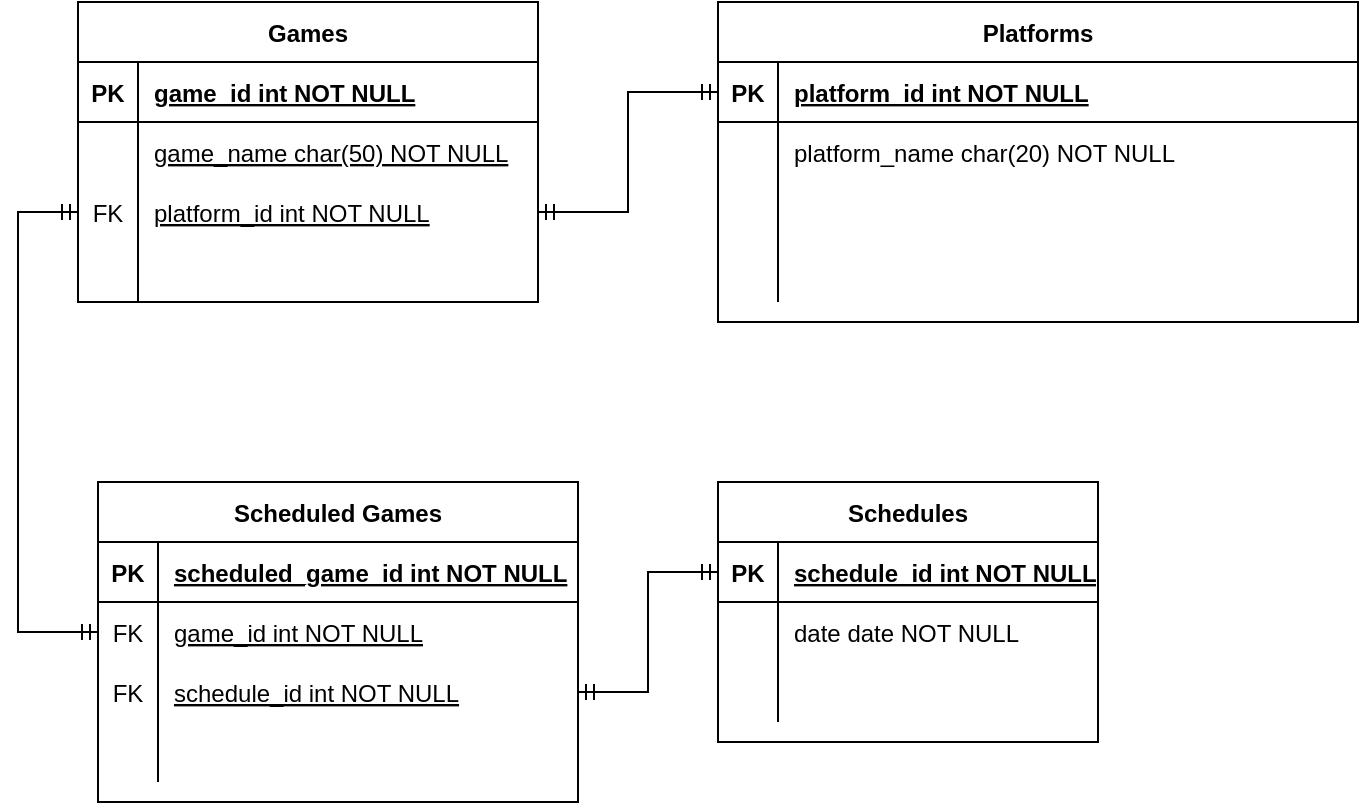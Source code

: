 <mxfile version="16.6.1" type="device"><diagram id="R2lEEEUBdFMjLlhIrx00" name="Page-1"><mxGraphModel dx="1178" dy="651" grid="1" gridSize="10" guides="1" tooltips="1" connect="1" arrows="1" fold="1" page="1" pageScale="1" pageWidth="850" pageHeight="1100" math="0" shadow="0" extFonts="Permanent Marker^https://fonts.googleapis.com/css?family=Permanent+Marker"><root><mxCell id="0"/><mxCell id="1" parent="0"/><mxCell id="BDnQ9S-b8BYrk667o2lY-1" value="Games" style="shape=table;startSize=30;container=1;collapsible=1;childLayout=tableLayout;fixedRows=1;rowLines=0;fontStyle=1;align=center;resizeLast=1;" vertex="1" parent="1"><mxGeometry x="150" y="490" width="230" height="150" as="geometry"/></mxCell><mxCell id="BDnQ9S-b8BYrk667o2lY-2" value="" style="shape=tableRow;horizontal=0;startSize=0;swimlaneHead=0;swimlaneBody=0;fillColor=none;collapsible=0;dropTarget=0;points=[[0,0.5],[1,0.5]];portConstraint=eastwest;top=0;left=0;right=0;bottom=1;" vertex="1" parent="BDnQ9S-b8BYrk667o2lY-1"><mxGeometry y="30" width="230" height="30" as="geometry"/></mxCell><mxCell id="BDnQ9S-b8BYrk667o2lY-3" value="PK" style="shape=partialRectangle;connectable=0;fillColor=none;top=0;left=0;bottom=0;right=0;fontStyle=1;overflow=hidden;" vertex="1" parent="BDnQ9S-b8BYrk667o2lY-2"><mxGeometry width="30" height="30" as="geometry"><mxRectangle width="30" height="30" as="alternateBounds"/></mxGeometry></mxCell><mxCell id="BDnQ9S-b8BYrk667o2lY-4" value="game_id int NOT NULL" style="shape=partialRectangle;connectable=0;fillColor=none;top=0;left=0;bottom=0;right=0;align=left;spacingLeft=6;fontStyle=5;overflow=hidden;" vertex="1" parent="BDnQ9S-b8BYrk667o2lY-2"><mxGeometry x="30" width="200" height="30" as="geometry"><mxRectangle width="200" height="30" as="alternateBounds"/></mxGeometry></mxCell><mxCell id="BDnQ9S-b8BYrk667o2lY-5" value="" style="shape=tableRow;horizontal=0;startSize=0;swimlaneHead=0;swimlaneBody=0;fillColor=none;collapsible=0;dropTarget=0;points=[[0,0.5],[1,0.5]];portConstraint=eastwest;top=0;left=0;right=0;bottom=0;" vertex="1" parent="BDnQ9S-b8BYrk667o2lY-1"><mxGeometry y="60" width="230" height="30" as="geometry"/></mxCell><mxCell id="BDnQ9S-b8BYrk667o2lY-6" value="" style="shape=partialRectangle;connectable=0;fillColor=none;top=0;left=0;bottom=0;right=0;editable=1;overflow=hidden;" vertex="1" parent="BDnQ9S-b8BYrk667o2lY-5"><mxGeometry width="30" height="30" as="geometry"><mxRectangle width="30" height="30" as="alternateBounds"/></mxGeometry></mxCell><mxCell id="BDnQ9S-b8BYrk667o2lY-7" value="game_name char(50) NOT NULL" style="shape=partialRectangle;connectable=0;fillColor=none;top=0;left=0;bottom=0;right=0;align=left;spacingLeft=6;overflow=hidden;fontStyle=4" vertex="1" parent="BDnQ9S-b8BYrk667o2lY-5"><mxGeometry x="30" width="200" height="30" as="geometry"><mxRectangle width="200" height="30" as="alternateBounds"/></mxGeometry></mxCell><mxCell id="BDnQ9S-b8BYrk667o2lY-8" value="" style="shape=tableRow;horizontal=0;startSize=0;swimlaneHead=0;swimlaneBody=0;fillColor=none;collapsible=0;dropTarget=0;points=[[0,0.5],[1,0.5]];portConstraint=eastwest;top=0;left=0;right=0;bottom=0;" vertex="1" parent="BDnQ9S-b8BYrk667o2lY-1"><mxGeometry y="90" width="230" height="30" as="geometry"/></mxCell><mxCell id="BDnQ9S-b8BYrk667o2lY-9" value="FK" style="shape=partialRectangle;connectable=0;fillColor=none;top=0;left=0;bottom=0;right=0;editable=1;overflow=hidden;" vertex="1" parent="BDnQ9S-b8BYrk667o2lY-8"><mxGeometry width="30" height="30" as="geometry"><mxRectangle width="30" height="30" as="alternateBounds"/></mxGeometry></mxCell><mxCell id="BDnQ9S-b8BYrk667o2lY-10" value="platform_id int NOT NULL" style="shape=partialRectangle;connectable=0;fillColor=none;top=0;left=0;bottom=0;right=0;align=left;spacingLeft=6;overflow=hidden;fontStyle=4" vertex="1" parent="BDnQ9S-b8BYrk667o2lY-8"><mxGeometry x="30" width="200" height="30" as="geometry"><mxRectangle width="200" height="30" as="alternateBounds"/></mxGeometry></mxCell><mxCell id="BDnQ9S-b8BYrk667o2lY-11" value="" style="shape=tableRow;horizontal=0;startSize=0;swimlaneHead=0;swimlaneBody=0;fillColor=none;collapsible=0;dropTarget=0;points=[[0,0.5],[1,0.5]];portConstraint=eastwest;top=0;left=0;right=0;bottom=0;" vertex="1" parent="BDnQ9S-b8BYrk667o2lY-1"><mxGeometry y="120" width="230" height="30" as="geometry"/></mxCell><mxCell id="BDnQ9S-b8BYrk667o2lY-12" value="" style="shape=partialRectangle;connectable=0;fillColor=none;top=0;left=0;bottom=0;right=0;editable=1;overflow=hidden;" vertex="1" parent="BDnQ9S-b8BYrk667o2lY-11"><mxGeometry width="30" height="30" as="geometry"><mxRectangle width="30" height="30" as="alternateBounds"/></mxGeometry></mxCell><mxCell id="BDnQ9S-b8BYrk667o2lY-13" value="" style="shape=partialRectangle;connectable=0;fillColor=none;top=0;left=0;bottom=0;right=0;align=left;spacingLeft=6;overflow=hidden;" vertex="1" parent="BDnQ9S-b8BYrk667o2lY-11"><mxGeometry x="30" width="200" height="30" as="geometry"><mxRectangle width="200" height="30" as="alternateBounds"/></mxGeometry></mxCell><mxCell id="BDnQ9S-b8BYrk667o2lY-14" value="Platforms" style="shape=table;startSize=30;container=1;collapsible=1;childLayout=tableLayout;fixedRows=1;rowLines=0;fontStyle=1;align=center;resizeLast=1;" vertex="1" parent="1"><mxGeometry x="470" y="490" width="320" height="160" as="geometry"/></mxCell><mxCell id="BDnQ9S-b8BYrk667o2lY-15" value="" style="shape=tableRow;horizontal=0;startSize=0;swimlaneHead=0;swimlaneBody=0;fillColor=none;collapsible=0;dropTarget=0;points=[[0,0.5],[1,0.5]];portConstraint=eastwest;top=0;left=0;right=0;bottom=1;" vertex="1" parent="BDnQ9S-b8BYrk667o2lY-14"><mxGeometry y="30" width="320" height="30" as="geometry"/></mxCell><mxCell id="BDnQ9S-b8BYrk667o2lY-16" value="PK" style="shape=partialRectangle;connectable=0;fillColor=none;top=0;left=0;bottom=0;right=0;fontStyle=1;overflow=hidden;" vertex="1" parent="BDnQ9S-b8BYrk667o2lY-15"><mxGeometry width="30" height="30" as="geometry"><mxRectangle width="30" height="30" as="alternateBounds"/></mxGeometry></mxCell><mxCell id="BDnQ9S-b8BYrk667o2lY-17" value="platform_id int NOT NULL" style="shape=partialRectangle;connectable=0;fillColor=none;top=0;left=0;bottom=0;right=0;align=left;spacingLeft=6;fontStyle=5;overflow=hidden;" vertex="1" parent="BDnQ9S-b8BYrk667o2lY-15"><mxGeometry x="30" width="290" height="30" as="geometry"><mxRectangle width="290" height="30" as="alternateBounds"/></mxGeometry></mxCell><mxCell id="BDnQ9S-b8BYrk667o2lY-18" value="" style="shape=tableRow;horizontal=0;startSize=0;swimlaneHead=0;swimlaneBody=0;fillColor=none;collapsible=0;dropTarget=0;points=[[0,0.5],[1,0.5]];portConstraint=eastwest;top=0;left=0;right=0;bottom=0;" vertex="1" parent="BDnQ9S-b8BYrk667o2lY-14"><mxGeometry y="60" width="320" height="30" as="geometry"/></mxCell><mxCell id="BDnQ9S-b8BYrk667o2lY-19" value="" style="shape=partialRectangle;connectable=0;fillColor=none;top=0;left=0;bottom=0;right=0;editable=1;overflow=hidden;" vertex="1" parent="BDnQ9S-b8BYrk667o2lY-18"><mxGeometry width="30" height="30" as="geometry"><mxRectangle width="30" height="30" as="alternateBounds"/></mxGeometry></mxCell><mxCell id="BDnQ9S-b8BYrk667o2lY-20" value="platform_name char(20) NOT NULL" style="shape=partialRectangle;connectable=0;fillColor=none;top=0;left=0;bottom=0;right=0;align=left;spacingLeft=6;overflow=hidden;" vertex="1" parent="BDnQ9S-b8BYrk667o2lY-18"><mxGeometry x="30" width="290" height="30" as="geometry"><mxRectangle width="290" height="30" as="alternateBounds"/></mxGeometry></mxCell><mxCell id="BDnQ9S-b8BYrk667o2lY-21" value="" style="shape=tableRow;horizontal=0;startSize=0;swimlaneHead=0;swimlaneBody=0;fillColor=none;collapsible=0;dropTarget=0;points=[[0,0.5],[1,0.5]];portConstraint=eastwest;top=0;left=0;right=0;bottom=0;" vertex="1" parent="BDnQ9S-b8BYrk667o2lY-14"><mxGeometry y="90" width="320" height="30" as="geometry"/></mxCell><mxCell id="BDnQ9S-b8BYrk667o2lY-22" value="" style="shape=partialRectangle;connectable=0;fillColor=none;top=0;left=0;bottom=0;right=0;editable=1;overflow=hidden;" vertex="1" parent="BDnQ9S-b8BYrk667o2lY-21"><mxGeometry width="30" height="30" as="geometry"><mxRectangle width="30" height="30" as="alternateBounds"/></mxGeometry></mxCell><mxCell id="BDnQ9S-b8BYrk667o2lY-23" value="" style="shape=partialRectangle;connectable=0;fillColor=none;top=0;left=0;bottom=0;right=0;align=left;spacingLeft=6;overflow=hidden;" vertex="1" parent="BDnQ9S-b8BYrk667o2lY-21"><mxGeometry x="30" width="290" height="30" as="geometry"><mxRectangle width="290" height="30" as="alternateBounds"/></mxGeometry></mxCell><mxCell id="BDnQ9S-b8BYrk667o2lY-24" value="" style="shape=tableRow;horizontal=0;startSize=0;swimlaneHead=0;swimlaneBody=0;fillColor=none;collapsible=0;dropTarget=0;points=[[0,0.5],[1,0.5]];portConstraint=eastwest;top=0;left=0;right=0;bottom=0;" vertex="1" parent="BDnQ9S-b8BYrk667o2lY-14"><mxGeometry y="120" width="320" height="30" as="geometry"/></mxCell><mxCell id="BDnQ9S-b8BYrk667o2lY-25" value="" style="shape=partialRectangle;connectable=0;fillColor=none;top=0;left=0;bottom=0;right=0;editable=1;overflow=hidden;" vertex="1" parent="BDnQ9S-b8BYrk667o2lY-24"><mxGeometry width="30" height="30" as="geometry"><mxRectangle width="30" height="30" as="alternateBounds"/></mxGeometry></mxCell><mxCell id="BDnQ9S-b8BYrk667o2lY-26" value="" style="shape=partialRectangle;connectable=0;fillColor=none;top=0;left=0;bottom=0;right=0;align=left;spacingLeft=6;overflow=hidden;" vertex="1" parent="BDnQ9S-b8BYrk667o2lY-24"><mxGeometry x="30" width="290" height="30" as="geometry"><mxRectangle width="290" height="30" as="alternateBounds"/></mxGeometry></mxCell><mxCell id="BDnQ9S-b8BYrk667o2lY-27" value="Schedules" style="shape=table;startSize=30;container=1;collapsible=1;childLayout=tableLayout;fixedRows=1;rowLines=0;fontStyle=1;align=center;resizeLast=1;" vertex="1" parent="1"><mxGeometry x="470" y="730" width="190" height="130" as="geometry"/></mxCell><mxCell id="BDnQ9S-b8BYrk667o2lY-28" value="" style="shape=tableRow;horizontal=0;startSize=0;swimlaneHead=0;swimlaneBody=0;fillColor=none;collapsible=0;dropTarget=0;points=[[0,0.5],[1,0.5]];portConstraint=eastwest;top=0;left=0;right=0;bottom=1;" vertex="1" parent="BDnQ9S-b8BYrk667o2lY-27"><mxGeometry y="30" width="190" height="30" as="geometry"/></mxCell><mxCell id="BDnQ9S-b8BYrk667o2lY-29" value="PK" style="shape=partialRectangle;connectable=0;fillColor=none;top=0;left=0;bottom=0;right=0;fontStyle=1;overflow=hidden;" vertex="1" parent="BDnQ9S-b8BYrk667o2lY-28"><mxGeometry width="30" height="30" as="geometry"><mxRectangle width="30" height="30" as="alternateBounds"/></mxGeometry></mxCell><mxCell id="BDnQ9S-b8BYrk667o2lY-30" value="schedule_id int NOT NULL" style="shape=partialRectangle;connectable=0;fillColor=none;top=0;left=0;bottom=0;right=0;align=left;spacingLeft=6;fontStyle=5;overflow=hidden;" vertex="1" parent="BDnQ9S-b8BYrk667o2lY-28"><mxGeometry x="30" width="160" height="30" as="geometry"><mxRectangle width="160" height="30" as="alternateBounds"/></mxGeometry></mxCell><mxCell id="BDnQ9S-b8BYrk667o2lY-31" value="" style="shape=tableRow;horizontal=0;startSize=0;swimlaneHead=0;swimlaneBody=0;fillColor=none;collapsible=0;dropTarget=0;points=[[0,0.5],[1,0.5]];portConstraint=eastwest;top=0;left=0;right=0;bottom=0;" vertex="1" parent="BDnQ9S-b8BYrk667o2lY-27"><mxGeometry y="60" width="190" height="30" as="geometry"/></mxCell><mxCell id="BDnQ9S-b8BYrk667o2lY-32" value="" style="shape=partialRectangle;connectable=0;fillColor=none;top=0;left=0;bottom=0;right=0;editable=1;overflow=hidden;" vertex="1" parent="BDnQ9S-b8BYrk667o2lY-31"><mxGeometry width="30" height="30" as="geometry"><mxRectangle width="30" height="30" as="alternateBounds"/></mxGeometry></mxCell><mxCell id="BDnQ9S-b8BYrk667o2lY-33" value="date date NOT NULL" style="shape=partialRectangle;connectable=0;fillColor=none;top=0;left=0;bottom=0;right=0;align=left;spacingLeft=6;overflow=hidden;" vertex="1" parent="BDnQ9S-b8BYrk667o2lY-31"><mxGeometry x="30" width="160" height="30" as="geometry"><mxRectangle width="160" height="30" as="alternateBounds"/></mxGeometry></mxCell><mxCell id="BDnQ9S-b8BYrk667o2lY-34" value="" style="shape=tableRow;horizontal=0;startSize=0;swimlaneHead=0;swimlaneBody=0;fillColor=none;collapsible=0;dropTarget=0;points=[[0,0.5],[1,0.5]];portConstraint=eastwest;top=0;left=0;right=0;bottom=0;" vertex="1" parent="BDnQ9S-b8BYrk667o2lY-27"><mxGeometry y="90" width="190" height="30" as="geometry"/></mxCell><mxCell id="BDnQ9S-b8BYrk667o2lY-35" value="" style="shape=partialRectangle;connectable=0;fillColor=none;top=0;left=0;bottom=0;right=0;editable=1;overflow=hidden;" vertex="1" parent="BDnQ9S-b8BYrk667o2lY-34"><mxGeometry width="30" height="30" as="geometry"><mxRectangle width="30" height="30" as="alternateBounds"/></mxGeometry></mxCell><mxCell id="BDnQ9S-b8BYrk667o2lY-36" value="" style="shape=partialRectangle;connectable=0;fillColor=none;top=0;left=0;bottom=0;right=0;align=left;spacingLeft=6;overflow=hidden;" vertex="1" parent="BDnQ9S-b8BYrk667o2lY-34"><mxGeometry x="30" width="160" height="30" as="geometry"><mxRectangle width="160" height="30" as="alternateBounds"/></mxGeometry></mxCell><mxCell id="BDnQ9S-b8BYrk667o2lY-44" style="edgeStyle=elbowEdgeStyle;rounded=0;orthogonalLoop=1;jettySize=auto;html=1;exitX=1;exitY=0.5;exitDx=0;exitDy=0;entryX=0;entryY=0.5;entryDx=0;entryDy=0;endArrow=ERmandOne;endFill=0;startArrow=ERmandOne;startFill=0;" edge="1" parent="1" source="BDnQ9S-b8BYrk667o2lY-8" target="BDnQ9S-b8BYrk667o2lY-15"><mxGeometry relative="1" as="geometry"/></mxCell><mxCell id="BDnQ9S-b8BYrk667o2lY-45" value="Scheduled Games" style="shape=table;startSize=30;container=1;collapsible=1;childLayout=tableLayout;fixedRows=1;rowLines=0;fontStyle=1;align=center;resizeLast=1;" vertex="1" parent="1"><mxGeometry x="160" y="730" width="240" height="160" as="geometry"/></mxCell><mxCell id="BDnQ9S-b8BYrk667o2lY-46" value="" style="shape=tableRow;horizontal=0;startSize=0;swimlaneHead=0;swimlaneBody=0;fillColor=none;collapsible=0;dropTarget=0;points=[[0,0.5],[1,0.5]];portConstraint=eastwest;top=0;left=0;right=0;bottom=1;" vertex="1" parent="BDnQ9S-b8BYrk667o2lY-45"><mxGeometry y="30" width="240" height="30" as="geometry"/></mxCell><mxCell id="BDnQ9S-b8BYrk667o2lY-47" value="PK" style="shape=partialRectangle;connectable=0;fillColor=none;top=0;left=0;bottom=0;right=0;fontStyle=1;overflow=hidden;" vertex="1" parent="BDnQ9S-b8BYrk667o2lY-46"><mxGeometry width="30" height="30" as="geometry"><mxRectangle width="30" height="30" as="alternateBounds"/></mxGeometry></mxCell><mxCell id="BDnQ9S-b8BYrk667o2lY-48" value="scheduled_game_id int NOT NULL" style="shape=partialRectangle;connectable=0;fillColor=none;top=0;left=0;bottom=0;right=0;align=left;spacingLeft=6;fontStyle=5;overflow=hidden;" vertex="1" parent="BDnQ9S-b8BYrk667o2lY-46"><mxGeometry x="30" width="210" height="30" as="geometry"><mxRectangle width="210" height="30" as="alternateBounds"/></mxGeometry></mxCell><mxCell id="BDnQ9S-b8BYrk667o2lY-49" value="" style="shape=tableRow;horizontal=0;startSize=0;swimlaneHead=0;swimlaneBody=0;fillColor=none;collapsible=0;dropTarget=0;points=[[0,0.5],[1,0.5]];portConstraint=eastwest;top=0;left=0;right=0;bottom=0;" vertex="1" parent="BDnQ9S-b8BYrk667o2lY-45"><mxGeometry y="60" width="240" height="30" as="geometry"/></mxCell><mxCell id="BDnQ9S-b8BYrk667o2lY-50" value="FK" style="shape=partialRectangle;connectable=0;fillColor=none;top=0;left=0;bottom=0;right=0;editable=1;overflow=hidden;" vertex="1" parent="BDnQ9S-b8BYrk667o2lY-49"><mxGeometry width="30" height="30" as="geometry"><mxRectangle width="30" height="30" as="alternateBounds"/></mxGeometry></mxCell><mxCell id="BDnQ9S-b8BYrk667o2lY-51" value="game_id int NOT NULL" style="shape=partialRectangle;connectable=0;fillColor=none;top=0;left=0;bottom=0;right=0;align=left;spacingLeft=6;overflow=hidden;fontStyle=4" vertex="1" parent="BDnQ9S-b8BYrk667o2lY-49"><mxGeometry x="30" width="210" height="30" as="geometry"><mxRectangle width="210" height="30" as="alternateBounds"/></mxGeometry></mxCell><mxCell id="BDnQ9S-b8BYrk667o2lY-52" value="" style="shape=tableRow;horizontal=0;startSize=0;swimlaneHead=0;swimlaneBody=0;fillColor=none;collapsible=0;dropTarget=0;points=[[0,0.5],[1,0.5]];portConstraint=eastwest;top=0;left=0;right=0;bottom=0;" vertex="1" parent="BDnQ9S-b8BYrk667o2lY-45"><mxGeometry y="90" width="240" height="30" as="geometry"/></mxCell><mxCell id="BDnQ9S-b8BYrk667o2lY-53" value="FK" style="shape=partialRectangle;connectable=0;fillColor=none;top=0;left=0;bottom=0;right=0;editable=1;overflow=hidden;" vertex="1" parent="BDnQ9S-b8BYrk667o2lY-52"><mxGeometry width="30" height="30" as="geometry"><mxRectangle width="30" height="30" as="alternateBounds"/></mxGeometry></mxCell><mxCell id="BDnQ9S-b8BYrk667o2lY-54" value="schedule_id int NOT NULL" style="shape=partialRectangle;connectable=0;fillColor=none;top=0;left=0;bottom=0;right=0;align=left;spacingLeft=6;overflow=hidden;fontStyle=4" vertex="1" parent="BDnQ9S-b8BYrk667o2lY-52"><mxGeometry x="30" width="210" height="30" as="geometry"><mxRectangle width="210" height="30" as="alternateBounds"/></mxGeometry></mxCell><mxCell id="BDnQ9S-b8BYrk667o2lY-55" value="" style="shape=tableRow;horizontal=0;startSize=0;swimlaneHead=0;swimlaneBody=0;fillColor=none;collapsible=0;dropTarget=0;points=[[0,0.5],[1,0.5]];portConstraint=eastwest;top=0;left=0;right=0;bottom=0;" vertex="1" parent="BDnQ9S-b8BYrk667o2lY-45"><mxGeometry y="120" width="240" height="30" as="geometry"/></mxCell><mxCell id="BDnQ9S-b8BYrk667o2lY-56" value="" style="shape=partialRectangle;connectable=0;fillColor=none;top=0;left=0;bottom=0;right=0;editable=1;overflow=hidden;" vertex="1" parent="BDnQ9S-b8BYrk667o2lY-55"><mxGeometry width="30" height="30" as="geometry"><mxRectangle width="30" height="30" as="alternateBounds"/></mxGeometry></mxCell><mxCell id="BDnQ9S-b8BYrk667o2lY-57" value="" style="shape=partialRectangle;connectable=0;fillColor=none;top=0;left=0;bottom=0;right=0;align=left;spacingLeft=6;overflow=hidden;" vertex="1" parent="BDnQ9S-b8BYrk667o2lY-55"><mxGeometry x="30" width="210" height="30" as="geometry"><mxRectangle width="210" height="30" as="alternateBounds"/></mxGeometry></mxCell><mxCell id="BDnQ9S-b8BYrk667o2lY-58" style="edgeStyle=elbowEdgeStyle;rounded=0;orthogonalLoop=1;jettySize=auto;html=1;exitX=0;exitY=0.5;exitDx=0;exitDy=0;entryX=0;entryY=0.5;entryDx=0;entryDy=0;startArrow=ERmandOne;startFill=0;endArrow=ERmandOne;endFill=0;" edge="1" parent="1" source="BDnQ9S-b8BYrk667o2lY-8" target="BDnQ9S-b8BYrk667o2lY-49"><mxGeometry relative="1" as="geometry"><Array as="points"><mxPoint x="120" y="720"/></Array></mxGeometry></mxCell><mxCell id="BDnQ9S-b8BYrk667o2lY-59" style="edgeStyle=elbowEdgeStyle;rounded=0;orthogonalLoop=1;jettySize=auto;html=1;exitX=1;exitY=0.5;exitDx=0;exitDy=0;entryX=0;entryY=0.5;entryDx=0;entryDy=0;startArrow=ERmandOne;startFill=0;endArrow=ERmandOne;endFill=0;" edge="1" parent="1" source="BDnQ9S-b8BYrk667o2lY-52" target="BDnQ9S-b8BYrk667o2lY-28"><mxGeometry relative="1" as="geometry"/></mxCell></root></mxGraphModel></diagram></mxfile>